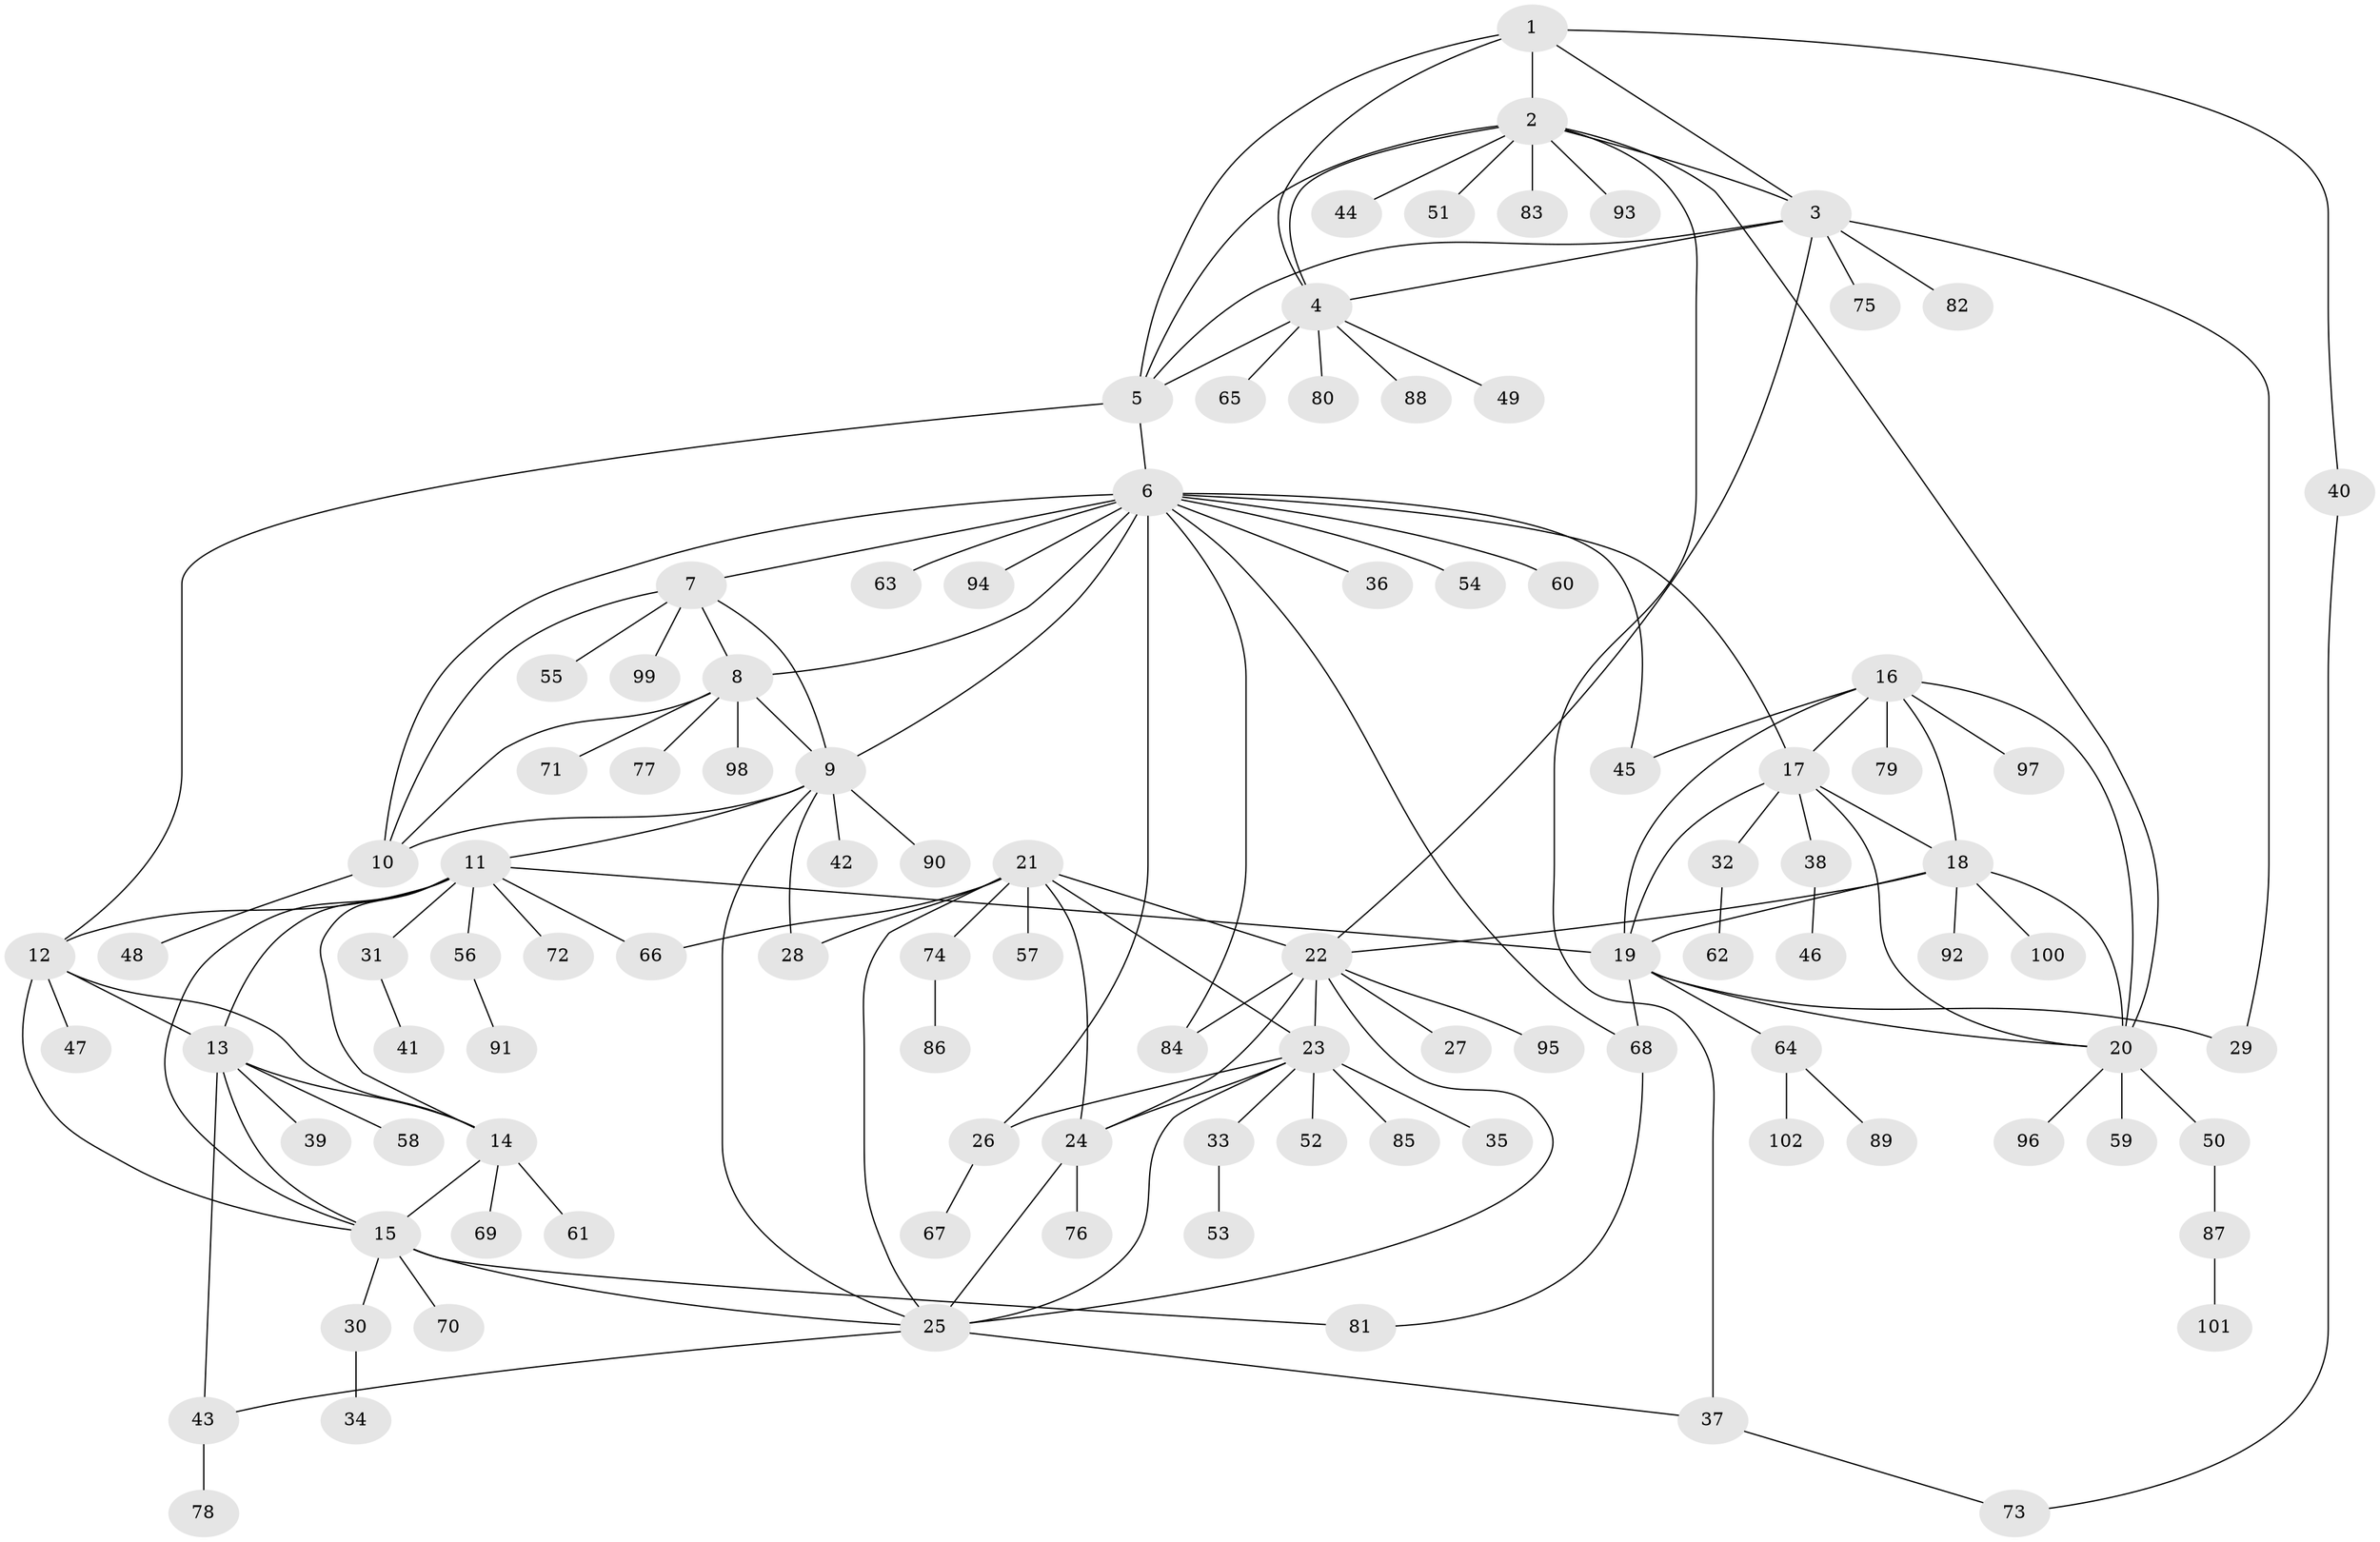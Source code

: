 // Generated by graph-tools (version 1.1) at 2025/02/03/09/25 03:02:50]
// undirected, 102 vertices, 148 edges
graph export_dot {
graph [start="1"]
  node [color=gray90,style=filled];
  1;
  2;
  3;
  4;
  5;
  6;
  7;
  8;
  9;
  10;
  11;
  12;
  13;
  14;
  15;
  16;
  17;
  18;
  19;
  20;
  21;
  22;
  23;
  24;
  25;
  26;
  27;
  28;
  29;
  30;
  31;
  32;
  33;
  34;
  35;
  36;
  37;
  38;
  39;
  40;
  41;
  42;
  43;
  44;
  45;
  46;
  47;
  48;
  49;
  50;
  51;
  52;
  53;
  54;
  55;
  56;
  57;
  58;
  59;
  60;
  61;
  62;
  63;
  64;
  65;
  66;
  67;
  68;
  69;
  70;
  71;
  72;
  73;
  74;
  75;
  76;
  77;
  78;
  79;
  80;
  81;
  82;
  83;
  84;
  85;
  86;
  87;
  88;
  89;
  90;
  91;
  92;
  93;
  94;
  95;
  96;
  97;
  98;
  99;
  100;
  101;
  102;
  1 -- 2;
  1 -- 3;
  1 -- 4;
  1 -- 5;
  1 -- 40;
  2 -- 3;
  2 -- 4;
  2 -- 5;
  2 -- 20;
  2 -- 37;
  2 -- 44;
  2 -- 51;
  2 -- 83;
  2 -- 93;
  3 -- 4;
  3 -- 5;
  3 -- 22;
  3 -- 29;
  3 -- 75;
  3 -- 82;
  4 -- 5;
  4 -- 49;
  4 -- 65;
  4 -- 80;
  4 -- 88;
  5 -- 6;
  5 -- 12;
  6 -- 7;
  6 -- 8;
  6 -- 9;
  6 -- 10;
  6 -- 17;
  6 -- 26;
  6 -- 36;
  6 -- 45;
  6 -- 54;
  6 -- 60;
  6 -- 63;
  6 -- 68;
  6 -- 84;
  6 -- 94;
  7 -- 8;
  7 -- 9;
  7 -- 10;
  7 -- 55;
  7 -- 99;
  8 -- 9;
  8 -- 10;
  8 -- 71;
  8 -- 77;
  8 -- 98;
  9 -- 10;
  9 -- 11;
  9 -- 25;
  9 -- 28;
  9 -- 42;
  9 -- 90;
  10 -- 48;
  11 -- 12;
  11 -- 13;
  11 -- 14;
  11 -- 15;
  11 -- 19;
  11 -- 31;
  11 -- 56;
  11 -- 66;
  11 -- 72;
  12 -- 13;
  12 -- 14;
  12 -- 15;
  12 -- 47;
  13 -- 14;
  13 -- 15;
  13 -- 39;
  13 -- 43;
  13 -- 58;
  14 -- 15;
  14 -- 61;
  14 -- 69;
  15 -- 25;
  15 -- 30;
  15 -- 70;
  15 -- 81;
  16 -- 17;
  16 -- 18;
  16 -- 19;
  16 -- 20;
  16 -- 45;
  16 -- 79;
  16 -- 97;
  17 -- 18;
  17 -- 19;
  17 -- 20;
  17 -- 32;
  17 -- 38;
  18 -- 19;
  18 -- 20;
  18 -- 22;
  18 -- 92;
  18 -- 100;
  19 -- 20;
  19 -- 29;
  19 -- 64;
  19 -- 68;
  20 -- 50;
  20 -- 59;
  20 -- 96;
  21 -- 22;
  21 -- 23;
  21 -- 24;
  21 -- 25;
  21 -- 28;
  21 -- 57;
  21 -- 66;
  21 -- 74;
  22 -- 23;
  22 -- 24;
  22 -- 25;
  22 -- 27;
  22 -- 84;
  22 -- 95;
  23 -- 24;
  23 -- 25;
  23 -- 26;
  23 -- 33;
  23 -- 35;
  23 -- 52;
  23 -- 85;
  24 -- 25;
  24 -- 76;
  25 -- 37;
  25 -- 43;
  26 -- 67;
  30 -- 34;
  31 -- 41;
  32 -- 62;
  33 -- 53;
  37 -- 73;
  38 -- 46;
  40 -- 73;
  43 -- 78;
  50 -- 87;
  56 -- 91;
  64 -- 89;
  64 -- 102;
  68 -- 81;
  74 -- 86;
  87 -- 101;
}
